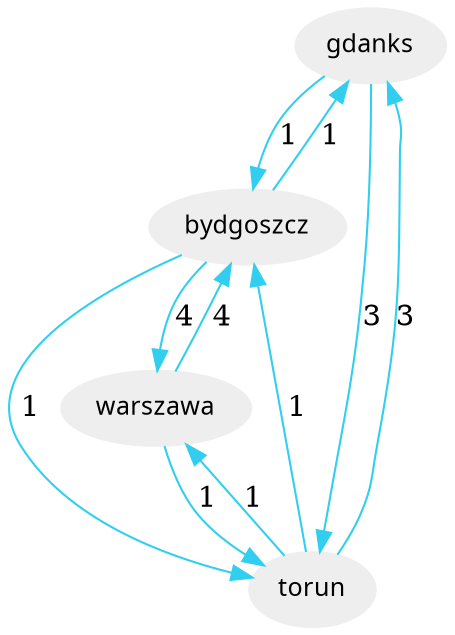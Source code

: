 digraph G {
 node [fontname=Verdana,fontsize=12]
 node [style=filled]
 node [fillcolor="#EEEEEE"]
 node [color="#EEEEEE"]
 edge [color="#31CEF0"]

 gdanks -> bydgoszcz [label="1"]
 gdanks -> torun [label="3"]
 bydgoszcz -> gdanks [label="1"]
 bydgoszcz -> torun [label="1"]
 bydgoszcz -> warszawa [label="4"]
 torun -> gdanks [label="3"]
 torun -> bydgoszcz [label="1"]
 torun -> warszawa [label="1"]
 warszawa -> bydgoszcz [label="4"]
 warszawa -> torun [label="1"]
}
